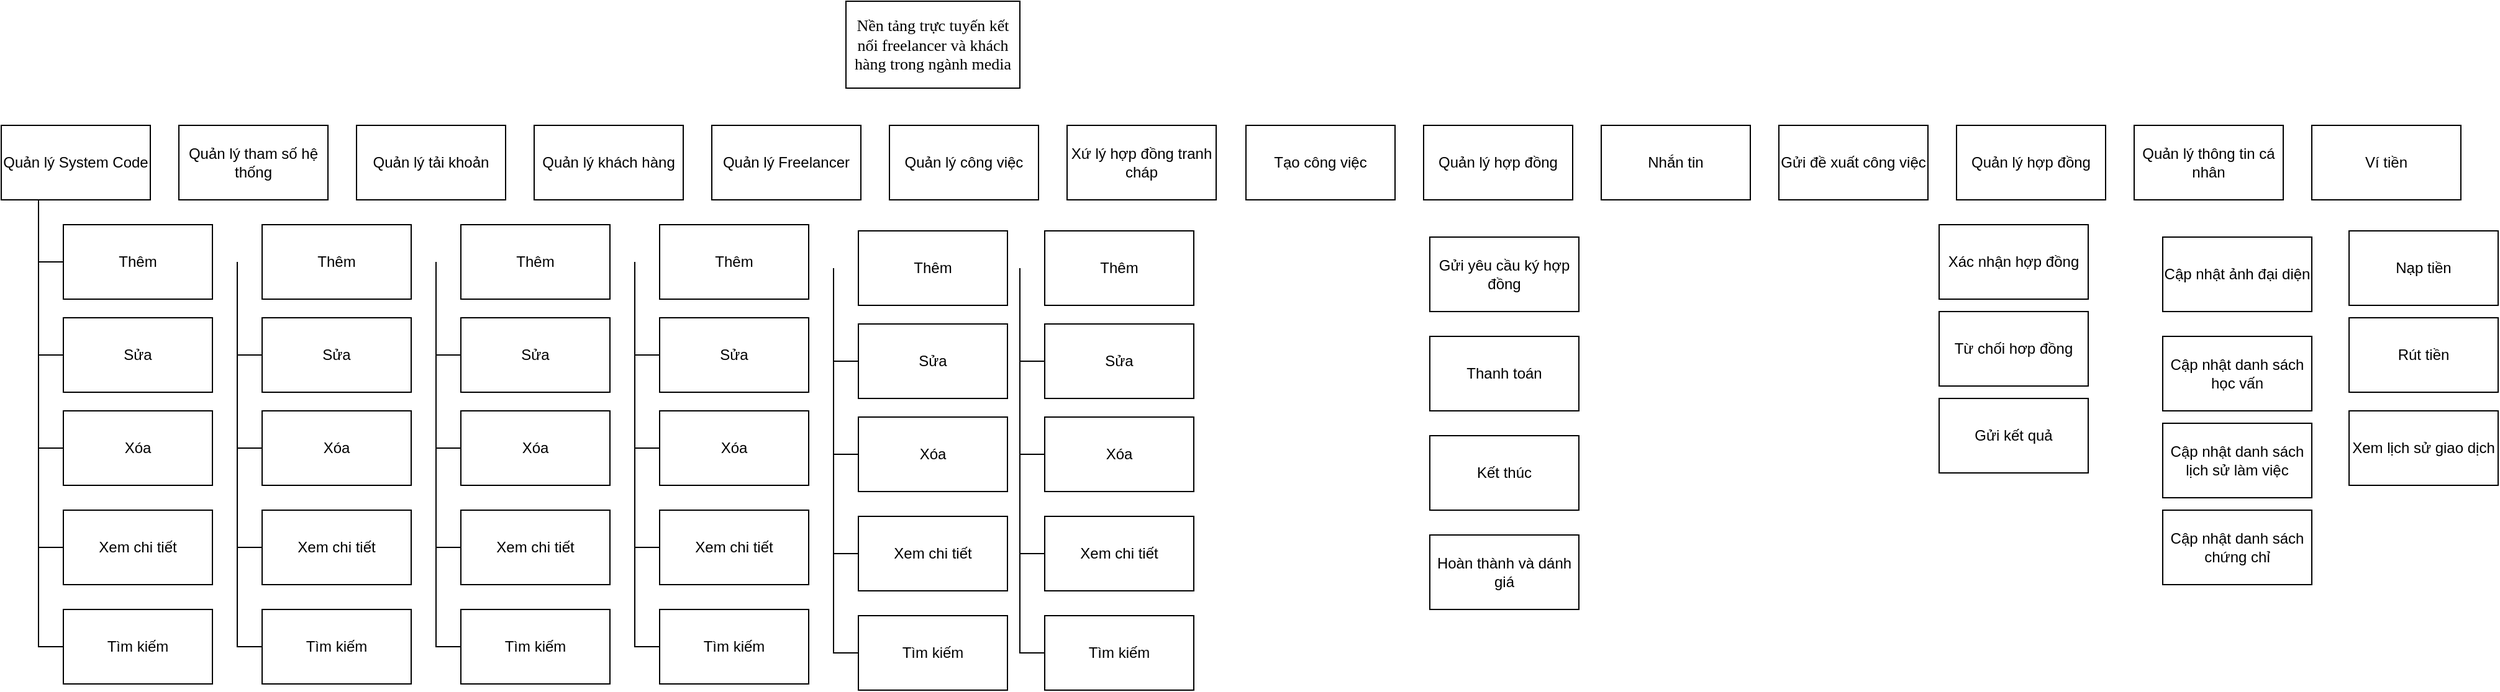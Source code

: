 <mxfile version="26.0.2">
  <diagram name="Page-1" id="ErrIRUMbjhU_Ns61vm9J">
    <mxGraphModel dx="913" dy="461" grid="1" gridSize="10" guides="1" tooltips="1" connect="1" arrows="1" fold="1" page="1" pageScale="1" pageWidth="3300" pageHeight="4681" math="0" shadow="0">
      <root>
        <mxCell id="0" />
        <mxCell id="1" parent="0" />
        <mxCell id="K9udEW_bLaCcs6DvAatC-1" value="&lt;span id=&quot;docs-internal-guid-e63f9195-7fff-ff98-d626-0c9858815c69&quot;&gt;&lt;span style=&quot;font-family: &amp;quot;Times New Roman&amp;quot;, serif; background-color: transparent; font-variant-numeric: normal; font-variant-east-asian: normal; font-variant-alternates: normal; font-variant-position: normal; font-variant-emoji: normal; vertical-align: baseline; white-space-collapse: preserve;&quot;&gt;&lt;font style=&quot;font-size: 13px;&quot;&gt;Nền tảng trực tuyến kết nối freelancer và khách hàng trong ngành media&lt;/font&gt;&lt;/span&gt;&lt;/span&gt;" style="rounded=0;whiteSpace=wrap;html=1;" vertex="1" parent="1">
          <mxGeometry x="1020" y="110" width="140" height="70" as="geometry" />
        </mxCell>
        <mxCell id="K9udEW_bLaCcs6DvAatC-2" value="Quản lý System Code" style="rounded=0;whiteSpace=wrap;html=1;" vertex="1" parent="1">
          <mxGeometry x="340" y="210" width="120" height="60" as="geometry" />
        </mxCell>
        <mxCell id="K9udEW_bLaCcs6DvAatC-3" value="Quản lý tham số hệ thống" style="rounded=0;whiteSpace=wrap;html=1;" vertex="1" parent="1">
          <mxGeometry x="483" y="210" width="120" height="60" as="geometry" />
        </mxCell>
        <mxCell id="K9udEW_bLaCcs6DvAatC-4" value="Quản lý tải khoản" style="rounded=0;whiteSpace=wrap;html=1;" vertex="1" parent="1">
          <mxGeometry x="626" y="210" width="120" height="60" as="geometry" />
        </mxCell>
        <mxCell id="K9udEW_bLaCcs6DvAatC-5" value="Quản lý Freelancer" style="rounded=0;whiteSpace=wrap;html=1;" vertex="1" parent="1">
          <mxGeometry x="912" y="210" width="120" height="60" as="geometry" />
        </mxCell>
        <mxCell id="K9udEW_bLaCcs6DvAatC-6" value="Quản lý khách hàng" style="rounded=0;whiteSpace=wrap;html=1;" vertex="1" parent="1">
          <mxGeometry x="769" y="210" width="120" height="60" as="geometry" />
        </mxCell>
        <mxCell id="K9udEW_bLaCcs6DvAatC-7" value="Quản lý công việc" style="rounded=0;whiteSpace=wrap;html=1;" vertex="1" parent="1">
          <mxGeometry x="1055" y="210" width="120" height="60" as="geometry" />
        </mxCell>
        <mxCell id="K9udEW_bLaCcs6DvAatC-8" value="Xứ lý hợp đồng tranh cháp" style="rounded=0;whiteSpace=wrap;html=1;" vertex="1" parent="1">
          <mxGeometry x="1198" y="210" width="120" height="60" as="geometry" />
        </mxCell>
        <mxCell id="K9udEW_bLaCcs6DvAatC-9" value="Tạo công việc" style="rounded=0;whiteSpace=wrap;html=1;" vertex="1" parent="1">
          <mxGeometry x="1342" y="210" width="120" height="60" as="geometry" />
        </mxCell>
        <mxCell id="K9udEW_bLaCcs6DvAatC-10" value="Quản lý hợp đồng" style="rounded=0;whiteSpace=wrap;html=1;" vertex="1" parent="1">
          <mxGeometry x="1485" y="210" width="120" height="60" as="geometry" />
        </mxCell>
        <mxCell id="K9udEW_bLaCcs6DvAatC-12" value="Gửi yêu cầu ký hợp đồng" style="rounded=0;whiteSpace=wrap;html=1;" vertex="1" parent="1">
          <mxGeometry x="1490" y="300" width="120" height="60" as="geometry" />
        </mxCell>
        <mxCell id="K9udEW_bLaCcs6DvAatC-13" value="Thanh toán" style="rounded=0;whiteSpace=wrap;html=1;" vertex="1" parent="1">
          <mxGeometry x="1490" y="380" width="120" height="60" as="geometry" />
        </mxCell>
        <mxCell id="K9udEW_bLaCcs6DvAatC-14" value="Kết thúc" style="rounded=0;whiteSpace=wrap;html=1;" vertex="1" parent="1">
          <mxGeometry x="1490" y="460" width="120" height="60" as="geometry" />
        </mxCell>
        <mxCell id="K9udEW_bLaCcs6DvAatC-15" value="Hoàn thành và dánh giá" style="rounded=0;whiteSpace=wrap;html=1;" vertex="1" parent="1">
          <mxGeometry x="1490" y="540" width="120" height="60" as="geometry" />
        </mxCell>
        <mxCell id="K9udEW_bLaCcs6DvAatC-16" value="Nhắn tin" style="rounded=0;whiteSpace=wrap;html=1;" vertex="1" parent="1">
          <mxGeometry x="1628" y="210" width="120" height="60" as="geometry" />
        </mxCell>
        <mxCell id="K9udEW_bLaCcs6DvAatC-17" value="Gửi đề xuất công việc" style="rounded=0;whiteSpace=wrap;html=1;" vertex="1" parent="1">
          <mxGeometry x="1771" y="210" width="120" height="60" as="geometry" />
        </mxCell>
        <mxCell id="K9udEW_bLaCcs6DvAatC-18" value="Quản lý hợp đồng" style="rounded=0;whiteSpace=wrap;html=1;" vertex="1" parent="1">
          <mxGeometry x="1914" y="210" width="120" height="60" as="geometry" />
        </mxCell>
        <mxCell id="K9udEW_bLaCcs6DvAatC-19" value="Xác nhận hợp đồng" style="rounded=0;whiteSpace=wrap;html=1;" vertex="1" parent="1">
          <mxGeometry x="1900" y="290" width="120" height="60" as="geometry" />
        </mxCell>
        <mxCell id="K9udEW_bLaCcs6DvAatC-20" value="Từ chối hơp đồng" style="rounded=0;whiteSpace=wrap;html=1;" vertex="1" parent="1">
          <mxGeometry x="1900" y="360" width="120" height="60" as="geometry" />
        </mxCell>
        <mxCell id="K9udEW_bLaCcs6DvAatC-21" value="Gửi kết quả" style="rounded=0;whiteSpace=wrap;html=1;" vertex="1" parent="1">
          <mxGeometry x="1900" y="430" width="120" height="60" as="geometry" />
        </mxCell>
        <mxCell id="K9udEW_bLaCcs6DvAatC-22" value="Quản lý thông tin cá nhân" style="rounded=0;whiteSpace=wrap;html=1;" vertex="1" parent="1">
          <mxGeometry x="2057" y="210" width="120" height="60" as="geometry" />
        </mxCell>
        <mxCell id="K9udEW_bLaCcs6DvAatC-23" value="Cập nhật ảnh đại diện" style="rounded=0;whiteSpace=wrap;html=1;" vertex="1" parent="1">
          <mxGeometry x="2080" y="300" width="120" height="60" as="geometry" />
        </mxCell>
        <mxCell id="K9udEW_bLaCcs6DvAatC-24" value="Cập nhật danh sách học vấn" style="rounded=0;whiteSpace=wrap;html=1;" vertex="1" parent="1">
          <mxGeometry x="2080" y="380" width="120" height="60" as="geometry" />
        </mxCell>
        <mxCell id="K9udEW_bLaCcs6DvAatC-25" value="Cập nhật danh sách lịch sử làm việc" style="rounded=0;whiteSpace=wrap;html=1;" vertex="1" parent="1">
          <mxGeometry x="2080" y="450" width="120" height="60" as="geometry" />
        </mxCell>
        <mxCell id="K9udEW_bLaCcs6DvAatC-26" value="Cập nhật danh sách chứng chỉ" style="rounded=0;whiteSpace=wrap;html=1;" vertex="1" parent="1">
          <mxGeometry x="2080" y="520" width="120" height="60" as="geometry" />
        </mxCell>
        <mxCell id="K9udEW_bLaCcs6DvAatC-27" value="Ví tiền" style="rounded=0;whiteSpace=wrap;html=1;" vertex="1" parent="1">
          <mxGeometry x="2200" y="210" width="120" height="60" as="geometry" />
        </mxCell>
        <mxCell id="K9udEW_bLaCcs6DvAatC-28" value="Nạp tiền" style="rounded=0;whiteSpace=wrap;html=1;" vertex="1" parent="1">
          <mxGeometry x="2230" y="295" width="120" height="60" as="geometry" />
        </mxCell>
        <mxCell id="K9udEW_bLaCcs6DvAatC-29" value="Rút tiền" style="rounded=0;whiteSpace=wrap;html=1;" vertex="1" parent="1">
          <mxGeometry x="2230" y="365" width="120" height="60" as="geometry" />
        </mxCell>
        <mxCell id="K9udEW_bLaCcs6DvAatC-30" value="Xem lịch sử giao dịch" style="rounded=0;whiteSpace=wrap;html=1;" vertex="1" parent="1">
          <mxGeometry x="2230" y="440" width="120" height="60" as="geometry" />
        </mxCell>
        <mxCell id="K9udEW_bLaCcs6DvAatC-31" value="Thêm" style="rounded=0;whiteSpace=wrap;html=1;" vertex="1" parent="1">
          <mxGeometry x="390" y="290" width="120" height="60" as="geometry" />
        </mxCell>
        <mxCell id="K9udEW_bLaCcs6DvAatC-32" value="Sửa" style="rounded=0;whiteSpace=wrap;html=1;" vertex="1" parent="1">
          <mxGeometry x="390" y="365" width="120" height="60" as="geometry" />
        </mxCell>
        <mxCell id="K9udEW_bLaCcs6DvAatC-33" value="Xóa" style="rounded=0;whiteSpace=wrap;html=1;" vertex="1" parent="1">
          <mxGeometry x="390" y="440" width="120" height="60" as="geometry" />
        </mxCell>
        <mxCell id="K9udEW_bLaCcs6DvAatC-34" value="Tìm kiếm" style="rounded=0;whiteSpace=wrap;html=1;" vertex="1" parent="1">
          <mxGeometry x="390" y="600" width="120" height="60" as="geometry" />
        </mxCell>
        <mxCell id="K9udEW_bLaCcs6DvAatC-35" value="Xem chi tiết" style="rounded=0;whiteSpace=wrap;html=1;" vertex="1" parent="1">
          <mxGeometry x="390" y="520" width="120" height="60" as="geometry" />
        </mxCell>
        <mxCell id="K9udEW_bLaCcs6DvAatC-40" value="" style="endArrow=none;html=1;rounded=0;exitX=0;exitY=0.5;exitDx=0;exitDy=0;entryX=0.25;entryY=1;entryDx=0;entryDy=0;" edge="1" parent="1" source="K9udEW_bLaCcs6DvAatC-31" target="K9udEW_bLaCcs6DvAatC-2">
          <mxGeometry width="50" height="50" relative="1" as="geometry">
            <mxPoint x="300" y="320" as="sourcePoint" />
            <mxPoint x="350" y="270" as="targetPoint" />
            <Array as="points">
              <mxPoint x="370" y="320" />
            </Array>
          </mxGeometry>
        </mxCell>
        <mxCell id="K9udEW_bLaCcs6DvAatC-41" value="" style="endArrow=none;html=1;rounded=0;exitX=0;exitY=0.5;exitDx=0;exitDy=0;" edge="1" parent="1" source="K9udEW_bLaCcs6DvAatC-34">
          <mxGeometry width="50" height="50" relative="1" as="geometry">
            <mxPoint x="370" y="610" as="sourcePoint" />
            <mxPoint x="370" y="320" as="targetPoint" />
            <Array as="points">
              <mxPoint x="370" y="630" />
            </Array>
          </mxGeometry>
        </mxCell>
        <mxCell id="K9udEW_bLaCcs6DvAatC-44" value="" style="endArrow=none;html=1;rounded=0;entryX=0;entryY=0.5;entryDx=0;entryDy=0;" edge="1" parent="1" target="K9udEW_bLaCcs6DvAatC-32">
          <mxGeometry width="50" height="50" relative="1" as="geometry">
            <mxPoint x="370" y="395" as="sourcePoint" />
            <mxPoint x="420" y="350" as="targetPoint" />
            <Array as="points" />
          </mxGeometry>
        </mxCell>
        <mxCell id="K9udEW_bLaCcs6DvAatC-45" value="" style="endArrow=none;html=1;rounded=0;entryX=0;entryY=0.5;entryDx=0;entryDy=0;" edge="1" parent="1" target="K9udEW_bLaCcs6DvAatC-33">
          <mxGeometry width="50" height="50" relative="1" as="geometry">
            <mxPoint x="370" y="470" as="sourcePoint" />
            <mxPoint x="400" y="430" as="targetPoint" />
          </mxGeometry>
        </mxCell>
        <mxCell id="K9udEW_bLaCcs6DvAatC-46" value="" style="endArrow=none;html=1;rounded=0;" edge="1" parent="1">
          <mxGeometry width="50" height="50" relative="1" as="geometry">
            <mxPoint x="370" y="550" as="sourcePoint" />
            <mxPoint x="390" y="550" as="targetPoint" />
          </mxGeometry>
        </mxCell>
        <mxCell id="K9udEW_bLaCcs6DvAatC-48" value="Thêm" style="rounded=0;whiteSpace=wrap;html=1;" vertex="1" parent="1">
          <mxGeometry x="550" y="290" width="120" height="60" as="geometry" />
        </mxCell>
        <mxCell id="K9udEW_bLaCcs6DvAatC-49" value="Sửa" style="rounded=0;whiteSpace=wrap;html=1;" vertex="1" parent="1">
          <mxGeometry x="550" y="365" width="120" height="60" as="geometry" />
        </mxCell>
        <mxCell id="K9udEW_bLaCcs6DvAatC-50" value="Xóa" style="rounded=0;whiteSpace=wrap;html=1;" vertex="1" parent="1">
          <mxGeometry x="550" y="440" width="120" height="60" as="geometry" />
        </mxCell>
        <mxCell id="K9udEW_bLaCcs6DvAatC-51" value="Tìm kiếm" style="rounded=0;whiteSpace=wrap;html=1;" vertex="1" parent="1">
          <mxGeometry x="550" y="600" width="120" height="60" as="geometry" />
        </mxCell>
        <mxCell id="K9udEW_bLaCcs6DvAatC-52" value="Xem chi tiết" style="rounded=0;whiteSpace=wrap;html=1;" vertex="1" parent="1">
          <mxGeometry x="550" y="520" width="120" height="60" as="geometry" />
        </mxCell>
        <mxCell id="K9udEW_bLaCcs6DvAatC-53" value="" style="endArrow=none;html=1;rounded=0;exitX=0;exitY=0.5;exitDx=0;exitDy=0;" edge="1" parent="1" source="K9udEW_bLaCcs6DvAatC-51">
          <mxGeometry width="50" height="50" relative="1" as="geometry">
            <mxPoint x="530" y="610" as="sourcePoint" />
            <mxPoint x="530" y="320" as="targetPoint" />
            <Array as="points">
              <mxPoint x="530" y="630" />
            </Array>
          </mxGeometry>
        </mxCell>
        <mxCell id="K9udEW_bLaCcs6DvAatC-54" value="" style="endArrow=none;html=1;rounded=0;entryX=0;entryY=0.5;entryDx=0;entryDy=0;" edge="1" parent="1" target="K9udEW_bLaCcs6DvAatC-49">
          <mxGeometry width="50" height="50" relative="1" as="geometry">
            <mxPoint x="530" y="395" as="sourcePoint" />
            <mxPoint x="580" y="350" as="targetPoint" />
            <Array as="points" />
          </mxGeometry>
        </mxCell>
        <mxCell id="K9udEW_bLaCcs6DvAatC-55" value="" style="endArrow=none;html=1;rounded=0;entryX=0;entryY=0.5;entryDx=0;entryDy=0;" edge="1" parent="1" target="K9udEW_bLaCcs6DvAatC-50">
          <mxGeometry width="50" height="50" relative="1" as="geometry">
            <mxPoint x="530" y="470" as="sourcePoint" />
            <mxPoint x="560" y="430" as="targetPoint" />
          </mxGeometry>
        </mxCell>
        <mxCell id="K9udEW_bLaCcs6DvAatC-56" value="" style="endArrow=none;html=1;rounded=0;" edge="1" parent="1">
          <mxGeometry width="50" height="50" relative="1" as="geometry">
            <mxPoint x="530" y="550" as="sourcePoint" />
            <mxPoint x="550" y="550" as="targetPoint" />
          </mxGeometry>
        </mxCell>
        <mxCell id="K9udEW_bLaCcs6DvAatC-57" value="Thêm" style="rounded=0;whiteSpace=wrap;html=1;" vertex="1" parent="1">
          <mxGeometry x="710" y="290" width="120" height="60" as="geometry" />
        </mxCell>
        <mxCell id="K9udEW_bLaCcs6DvAatC-58" value="Sửa" style="rounded=0;whiteSpace=wrap;html=1;" vertex="1" parent="1">
          <mxGeometry x="710" y="365" width="120" height="60" as="geometry" />
        </mxCell>
        <mxCell id="K9udEW_bLaCcs6DvAatC-59" value="Xóa" style="rounded=0;whiteSpace=wrap;html=1;" vertex="1" parent="1">
          <mxGeometry x="710" y="440" width="120" height="60" as="geometry" />
        </mxCell>
        <mxCell id="K9udEW_bLaCcs6DvAatC-60" value="Tìm kiếm" style="rounded=0;whiteSpace=wrap;html=1;" vertex="1" parent="1">
          <mxGeometry x="710" y="600" width="120" height="60" as="geometry" />
        </mxCell>
        <mxCell id="K9udEW_bLaCcs6DvAatC-61" value="Xem chi tiết" style="rounded=0;whiteSpace=wrap;html=1;" vertex="1" parent="1">
          <mxGeometry x="710" y="520" width="120" height="60" as="geometry" />
        </mxCell>
        <mxCell id="K9udEW_bLaCcs6DvAatC-62" value="" style="endArrow=none;html=1;rounded=0;exitX=0;exitY=0.5;exitDx=0;exitDy=0;" edge="1" parent="1" source="K9udEW_bLaCcs6DvAatC-60">
          <mxGeometry width="50" height="50" relative="1" as="geometry">
            <mxPoint x="690" y="610" as="sourcePoint" />
            <mxPoint x="690" y="320" as="targetPoint" />
            <Array as="points">
              <mxPoint x="690" y="630" />
            </Array>
          </mxGeometry>
        </mxCell>
        <mxCell id="K9udEW_bLaCcs6DvAatC-63" value="" style="endArrow=none;html=1;rounded=0;entryX=0;entryY=0.5;entryDx=0;entryDy=0;" edge="1" parent="1" target="K9udEW_bLaCcs6DvAatC-58">
          <mxGeometry width="50" height="50" relative="1" as="geometry">
            <mxPoint x="690" y="395" as="sourcePoint" />
            <mxPoint x="740" y="350" as="targetPoint" />
            <Array as="points" />
          </mxGeometry>
        </mxCell>
        <mxCell id="K9udEW_bLaCcs6DvAatC-64" value="" style="endArrow=none;html=1;rounded=0;entryX=0;entryY=0.5;entryDx=0;entryDy=0;" edge="1" parent="1" target="K9udEW_bLaCcs6DvAatC-59">
          <mxGeometry width="50" height="50" relative="1" as="geometry">
            <mxPoint x="690" y="470" as="sourcePoint" />
            <mxPoint x="720" y="430" as="targetPoint" />
          </mxGeometry>
        </mxCell>
        <mxCell id="K9udEW_bLaCcs6DvAatC-65" value="" style="endArrow=none;html=1;rounded=0;" edge="1" parent="1">
          <mxGeometry width="50" height="50" relative="1" as="geometry">
            <mxPoint x="690" y="550" as="sourcePoint" />
            <mxPoint x="710" y="550" as="targetPoint" />
          </mxGeometry>
        </mxCell>
        <mxCell id="K9udEW_bLaCcs6DvAatC-66" value="Thêm" style="rounded=0;whiteSpace=wrap;html=1;" vertex="1" parent="1">
          <mxGeometry x="870" y="290" width="120" height="60" as="geometry" />
        </mxCell>
        <mxCell id="K9udEW_bLaCcs6DvAatC-67" value="Sửa" style="rounded=0;whiteSpace=wrap;html=1;" vertex="1" parent="1">
          <mxGeometry x="870" y="365" width="120" height="60" as="geometry" />
        </mxCell>
        <mxCell id="K9udEW_bLaCcs6DvAatC-68" value="Xóa" style="rounded=0;whiteSpace=wrap;html=1;" vertex="1" parent="1">
          <mxGeometry x="870" y="440" width="120" height="60" as="geometry" />
        </mxCell>
        <mxCell id="K9udEW_bLaCcs6DvAatC-69" value="Tìm kiếm" style="rounded=0;whiteSpace=wrap;html=1;" vertex="1" parent="1">
          <mxGeometry x="870" y="600" width="120" height="60" as="geometry" />
        </mxCell>
        <mxCell id="K9udEW_bLaCcs6DvAatC-70" value="Xem chi tiết" style="rounded=0;whiteSpace=wrap;html=1;" vertex="1" parent="1">
          <mxGeometry x="870" y="520" width="120" height="60" as="geometry" />
        </mxCell>
        <mxCell id="K9udEW_bLaCcs6DvAatC-71" value="" style="endArrow=none;html=1;rounded=0;exitX=0;exitY=0.5;exitDx=0;exitDy=0;" edge="1" parent="1" source="K9udEW_bLaCcs6DvAatC-69">
          <mxGeometry width="50" height="50" relative="1" as="geometry">
            <mxPoint x="850" y="610" as="sourcePoint" />
            <mxPoint x="850" y="320" as="targetPoint" />
            <Array as="points">
              <mxPoint x="850" y="630" />
            </Array>
          </mxGeometry>
        </mxCell>
        <mxCell id="K9udEW_bLaCcs6DvAatC-72" value="" style="endArrow=none;html=1;rounded=0;entryX=0;entryY=0.5;entryDx=0;entryDy=0;" edge="1" parent="1" target="K9udEW_bLaCcs6DvAatC-67">
          <mxGeometry width="50" height="50" relative="1" as="geometry">
            <mxPoint x="850" y="395" as="sourcePoint" />
            <mxPoint x="900" y="350" as="targetPoint" />
            <Array as="points" />
          </mxGeometry>
        </mxCell>
        <mxCell id="K9udEW_bLaCcs6DvAatC-73" value="" style="endArrow=none;html=1;rounded=0;entryX=0;entryY=0.5;entryDx=0;entryDy=0;" edge="1" parent="1" target="K9udEW_bLaCcs6DvAatC-68">
          <mxGeometry width="50" height="50" relative="1" as="geometry">
            <mxPoint x="850" y="470" as="sourcePoint" />
            <mxPoint x="880" y="430" as="targetPoint" />
          </mxGeometry>
        </mxCell>
        <mxCell id="K9udEW_bLaCcs6DvAatC-74" value="" style="endArrow=none;html=1;rounded=0;" edge="1" parent="1">
          <mxGeometry width="50" height="50" relative="1" as="geometry">
            <mxPoint x="850" y="550" as="sourcePoint" />
            <mxPoint x="870" y="550" as="targetPoint" />
          </mxGeometry>
        </mxCell>
        <mxCell id="K9udEW_bLaCcs6DvAatC-75" value="Thêm" style="rounded=0;whiteSpace=wrap;html=1;" vertex="1" parent="1">
          <mxGeometry x="1030" y="295" width="120" height="60" as="geometry" />
        </mxCell>
        <mxCell id="K9udEW_bLaCcs6DvAatC-76" value="Sửa" style="rounded=0;whiteSpace=wrap;html=1;" vertex="1" parent="1">
          <mxGeometry x="1030" y="370" width="120" height="60" as="geometry" />
        </mxCell>
        <mxCell id="K9udEW_bLaCcs6DvAatC-77" value="Xóa" style="rounded=0;whiteSpace=wrap;html=1;" vertex="1" parent="1">
          <mxGeometry x="1030" y="445" width="120" height="60" as="geometry" />
        </mxCell>
        <mxCell id="K9udEW_bLaCcs6DvAatC-78" value="Tìm kiếm" style="rounded=0;whiteSpace=wrap;html=1;" vertex="1" parent="1">
          <mxGeometry x="1030" y="605" width="120" height="60" as="geometry" />
        </mxCell>
        <mxCell id="K9udEW_bLaCcs6DvAatC-79" value="Xem chi tiết" style="rounded=0;whiteSpace=wrap;html=1;" vertex="1" parent="1">
          <mxGeometry x="1030" y="525" width="120" height="60" as="geometry" />
        </mxCell>
        <mxCell id="K9udEW_bLaCcs6DvAatC-80" value="" style="endArrow=none;html=1;rounded=0;exitX=0;exitY=0.5;exitDx=0;exitDy=0;" edge="1" parent="1" source="K9udEW_bLaCcs6DvAatC-78">
          <mxGeometry width="50" height="50" relative="1" as="geometry">
            <mxPoint x="1010" y="615" as="sourcePoint" />
            <mxPoint x="1010" y="325" as="targetPoint" />
            <Array as="points">
              <mxPoint x="1010" y="635" />
            </Array>
          </mxGeometry>
        </mxCell>
        <mxCell id="K9udEW_bLaCcs6DvAatC-81" value="" style="endArrow=none;html=1;rounded=0;entryX=0;entryY=0.5;entryDx=0;entryDy=0;" edge="1" parent="1" target="K9udEW_bLaCcs6DvAatC-76">
          <mxGeometry width="50" height="50" relative="1" as="geometry">
            <mxPoint x="1010" y="400" as="sourcePoint" />
            <mxPoint x="1060" y="355" as="targetPoint" />
            <Array as="points" />
          </mxGeometry>
        </mxCell>
        <mxCell id="K9udEW_bLaCcs6DvAatC-82" value="" style="endArrow=none;html=1;rounded=0;entryX=0;entryY=0.5;entryDx=0;entryDy=0;" edge="1" parent="1" target="K9udEW_bLaCcs6DvAatC-77">
          <mxGeometry width="50" height="50" relative="1" as="geometry">
            <mxPoint x="1010" y="475" as="sourcePoint" />
            <mxPoint x="1040" y="435" as="targetPoint" />
          </mxGeometry>
        </mxCell>
        <mxCell id="K9udEW_bLaCcs6DvAatC-83" value="" style="endArrow=none;html=1;rounded=0;" edge="1" parent="1">
          <mxGeometry width="50" height="50" relative="1" as="geometry">
            <mxPoint x="1010" y="555" as="sourcePoint" />
            <mxPoint x="1030" y="555" as="targetPoint" />
          </mxGeometry>
        </mxCell>
        <mxCell id="K9udEW_bLaCcs6DvAatC-84" value="Thêm" style="rounded=0;whiteSpace=wrap;html=1;" vertex="1" parent="1">
          <mxGeometry x="1180" y="295" width="120" height="60" as="geometry" />
        </mxCell>
        <mxCell id="K9udEW_bLaCcs6DvAatC-85" value="Sửa" style="rounded=0;whiteSpace=wrap;html=1;" vertex="1" parent="1">
          <mxGeometry x="1180" y="370" width="120" height="60" as="geometry" />
        </mxCell>
        <mxCell id="K9udEW_bLaCcs6DvAatC-86" value="Xóa" style="rounded=0;whiteSpace=wrap;html=1;" vertex="1" parent="1">
          <mxGeometry x="1180" y="445" width="120" height="60" as="geometry" />
        </mxCell>
        <mxCell id="K9udEW_bLaCcs6DvAatC-87" value="Tìm kiếm" style="rounded=0;whiteSpace=wrap;html=1;" vertex="1" parent="1">
          <mxGeometry x="1180" y="605" width="120" height="60" as="geometry" />
        </mxCell>
        <mxCell id="K9udEW_bLaCcs6DvAatC-88" value="Xem chi tiết" style="rounded=0;whiteSpace=wrap;html=1;" vertex="1" parent="1">
          <mxGeometry x="1180" y="525" width="120" height="60" as="geometry" />
        </mxCell>
        <mxCell id="K9udEW_bLaCcs6DvAatC-89" value="" style="endArrow=none;html=1;rounded=0;exitX=0;exitY=0.5;exitDx=0;exitDy=0;" edge="1" parent="1" source="K9udEW_bLaCcs6DvAatC-87">
          <mxGeometry width="50" height="50" relative="1" as="geometry">
            <mxPoint x="1160" y="615" as="sourcePoint" />
            <mxPoint x="1160" y="325" as="targetPoint" />
            <Array as="points">
              <mxPoint x="1160" y="635" />
            </Array>
          </mxGeometry>
        </mxCell>
        <mxCell id="K9udEW_bLaCcs6DvAatC-90" value="" style="endArrow=none;html=1;rounded=0;entryX=0;entryY=0.5;entryDx=0;entryDy=0;" edge="1" parent="1" target="K9udEW_bLaCcs6DvAatC-85">
          <mxGeometry width="50" height="50" relative="1" as="geometry">
            <mxPoint x="1160" y="400" as="sourcePoint" />
            <mxPoint x="1210" y="355" as="targetPoint" />
            <Array as="points" />
          </mxGeometry>
        </mxCell>
        <mxCell id="K9udEW_bLaCcs6DvAatC-91" value="" style="endArrow=none;html=1;rounded=0;entryX=0;entryY=0.5;entryDx=0;entryDy=0;" edge="1" parent="1" target="K9udEW_bLaCcs6DvAatC-86">
          <mxGeometry width="50" height="50" relative="1" as="geometry">
            <mxPoint x="1160" y="475" as="sourcePoint" />
            <mxPoint x="1190" y="435" as="targetPoint" />
          </mxGeometry>
        </mxCell>
        <mxCell id="K9udEW_bLaCcs6DvAatC-92" value="" style="endArrow=none;html=1;rounded=0;" edge="1" parent="1">
          <mxGeometry width="50" height="50" relative="1" as="geometry">
            <mxPoint x="1160" y="555" as="sourcePoint" />
            <mxPoint x="1180" y="555" as="targetPoint" />
          </mxGeometry>
        </mxCell>
      </root>
    </mxGraphModel>
  </diagram>
</mxfile>
